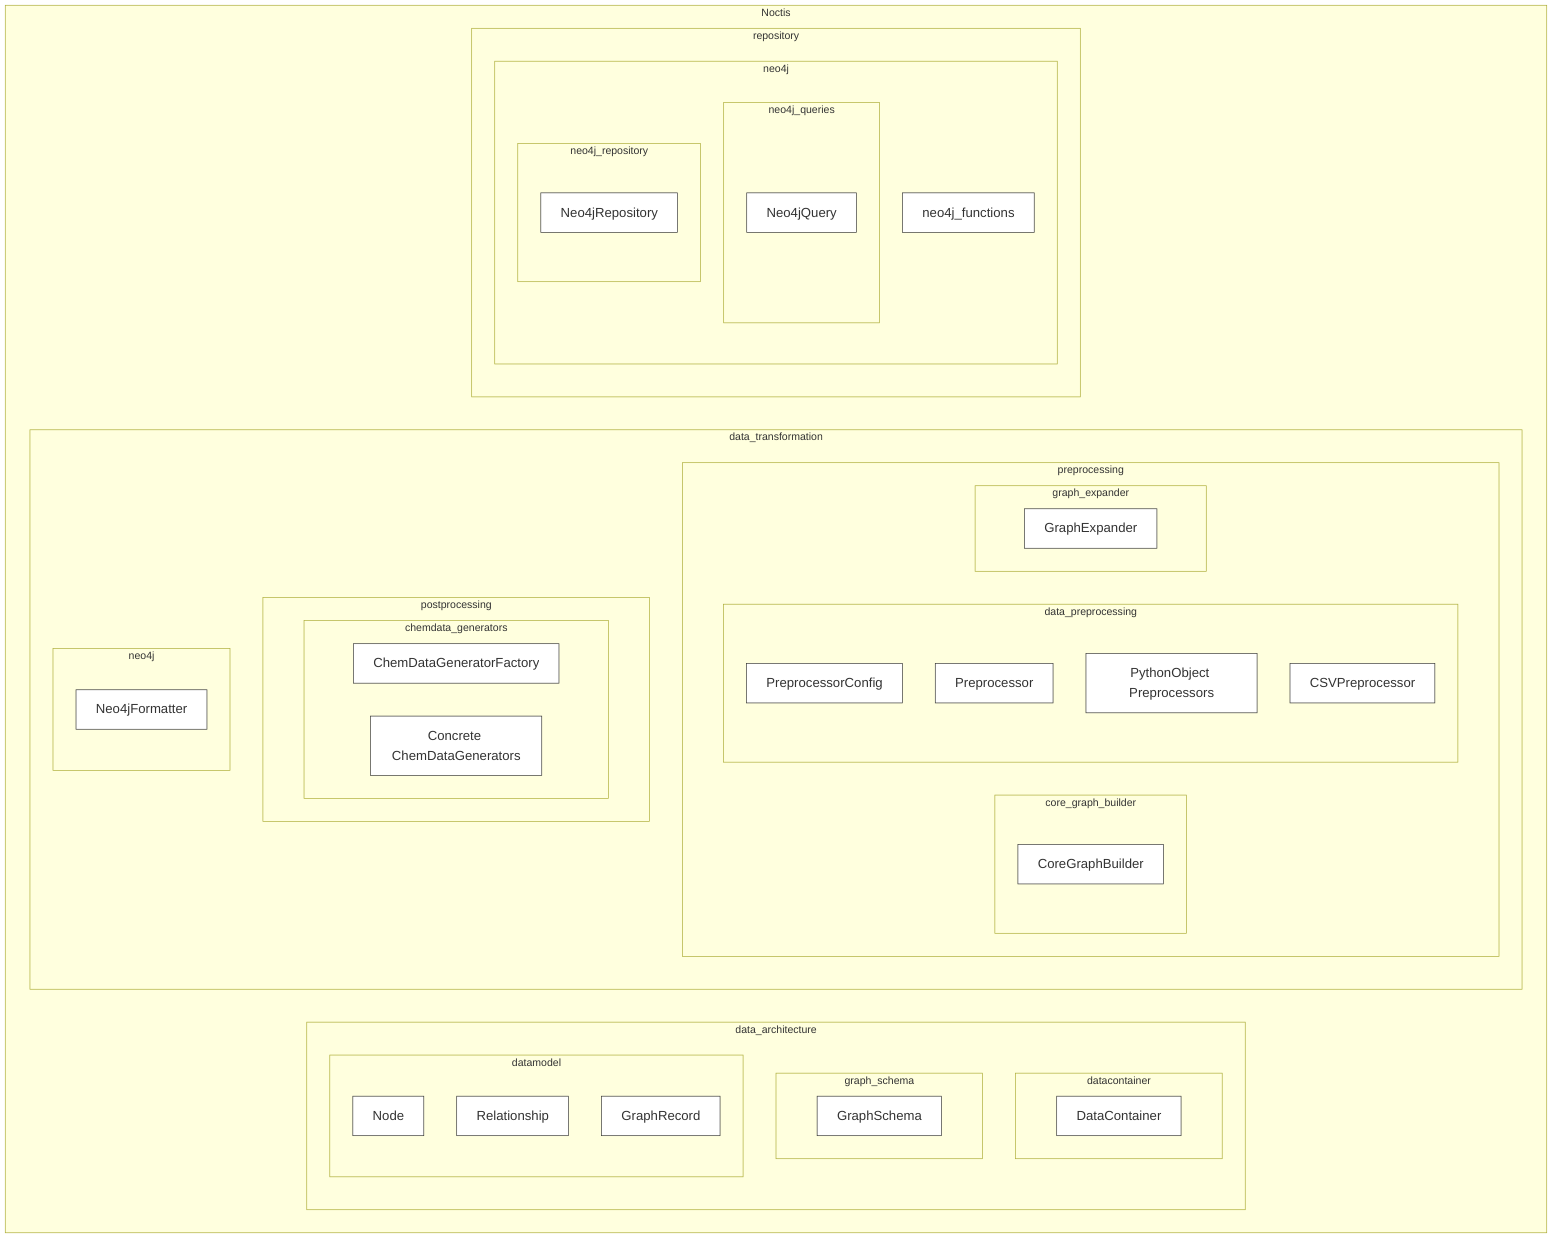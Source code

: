 ---
config:
  theme: mc
  look: classic
  layout: fixed
---
flowchart TD
 subgraph DA["datacontainer"]
        DC["DataContainer"]
  end
 subgraph GSF["graph_schema"]
        GSC["GraphSchema"]
  end
 subgraph DM["datamodel"]
        NN["Node"]
        RR["Relationship"]
        GR["GraphRecord"]
  end
 subgraph data_architecture["data_architecture"]
        DA
        GSF
        DM
  end
 subgraph core_graph_builder["core_graph_builder"]
        CGB["CoreGraphBuilder"]
  end
 subgraph data_preprocessing["data_preprocessing"]
        PPC["PreprocessorConfig"]
        PP["Preprocessor"]
        POP["PythonObject Preprocessors"]
        COP["CSVPreprocessor"]
  end
 subgraph graph_expander["graph_expander"]
        GE["GraphExpander"]
  end
 subgraph preprocessing["preprocessing"]
        core_graph_builder
        data_preprocessing
        graph_expander
  end
 subgraph chemdata_generators["chemdata_generators"]
        PO["ChemDataGeneratorFactory"]
        CPO["Concrete ChemDataGenerators"]
  end
 subgraph postprocessing["postprocessing"]
        chemdata_generators
  end
 subgraph neo4j["neo4j"]
        FO["Neo4jFormatter"]
  end
 subgraph data_transformation["data_transformation"]
        preprocessing
        postprocessing
        neo4j
  end
 subgraph neo4j_queries["neo4j_queries"]
        Q["Neo4jQuery"]
  end
 subgraph neo4j_repository["neo4j_repository"]
        NR["Neo4jRepository"]
  end
 subgraph neo4j_another["neo4j"]
        neo4j_queries
        NF["neo4j_functions"]
        neo4j_repository
  end
 subgraph repository["repository"]
        neo4j_another
  end
 subgraph Noctis["Noctis"]
        data_architecture
        data_transformation
        repository
  end
     DC:::largeFont
     GSC:::largeFont
     NN:::largeFont
     RR:::largeFont
     GR:::largeFont
     CGB:::largeFont
     PPC:::largeFont
     PP:::largeFont
     POP:::largeFont
     COP:::largeFont
     GE:::largeFont
     PO:::largeFont
     CPO:::largeFont
     FO:::largeFont
     Q:::largeFont
     NR:::largeFont
     NF:::largeFont
    classDef largeFont fill:#FFF, stroke:#333, font-size:20px